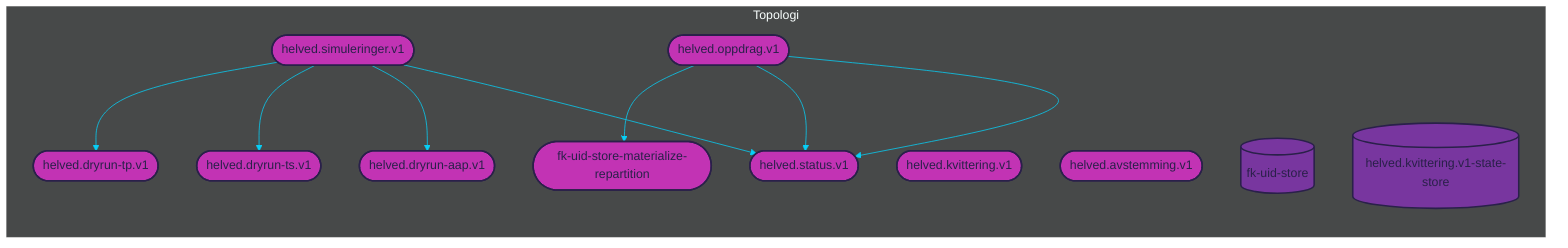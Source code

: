 %%{init: {'theme': 'dark', 'themeVariables': { 'primaryColor': '#07cff6', 'textColor': '#dad9e0', 'lineColor': '#07cff6'}}}%%

graph LR

subgraph Topologi
    %% TOPICS
    helved.simuleringer.v1([helved.simuleringer.v1])
	helved.dryrun-aap.v1([helved.dryrun-aap.v1])
	helved.dryrun-ts.v1([helved.dryrun-ts.v1])
	helved.dryrun-tp.v1([helved.dryrun-tp.v1])
	helved.status.v1([helved.status.v1])
	helved.kvittering.v1([helved.kvittering.v1])
	fk-uid-store-materialize-repartition([fk-uid-store-materialize-repartition])
	helved.oppdrag.v1([helved.oppdrag.v1])
	helved.avstemming.v1([helved.avstemming.v1])

    %% JOINS
    

    %% STATE PROCESSORS
    
    
    %% STATE STORES
    fk-uid-store[(fk-uid-store)]
	helved.kvittering.v1-state-store[(helved.kvittering.v1-state-store)]
    
    %% DATABASES
    
    

    %% PROCESSOR API JOBS
    
    
    %% JOIN STREAMS
    

    %% TABLE STREAMS
    

    %% JOB STREAMS
    
    
    %% BRANCH STREAMS
    

    %% REPARTITION STREAMS
    
    
    %% BASIC STREAMS
    helved.simuleringer.v1 --> helved.status.v1
	helved.simuleringer.v1 --> helved.dryrun-aap.v1
	helved.simuleringer.v1 --> helved.dryrun-ts.v1
	helved.simuleringer.v1 --> helved.dryrun-tp.v1
	helved.oppdrag.v1 --> helved.status.v1
	helved.oppdrag.v1 --> helved.status.v1
	helved.oppdrag.v1 --> fk-uid-store-materialize-repartition
    
    %% CUSTOM PROCESS STREAMS
    
end

%% COLORS
%% light    #dad9e0
%% purple   #78369f
%% pink     #c233b4
%% dark     #2a204a
%% blue     #07cff6

%% STYLES
style helved.simuleringer.v1 fill:#c233b4, stroke:#2a204a, stroke-width:2px, color:#2a204a
style helved.dryrun-aap.v1 fill:#c233b4, stroke:#2a204a, stroke-width:2px, color:#2a204a
style helved.dryrun-ts.v1 fill:#c233b4, stroke:#2a204a, stroke-width:2px, color:#2a204a
style helved.dryrun-tp.v1 fill:#c233b4, stroke:#2a204a, stroke-width:2px, color:#2a204a
style helved.status.v1 fill:#c233b4, stroke:#2a204a, stroke-width:2px, color:#2a204a
style helved.kvittering.v1 fill:#c233b4, stroke:#2a204a, stroke-width:2px, color:#2a204a
style fk-uid-store-materialize-repartition fill:#c233b4, stroke:#2a204a, stroke-width:2px, color:#2a204a
style helved.oppdrag.v1 fill:#c233b4, stroke:#2a204a, stroke-width:2px, color:#2a204a
style helved.avstemming.v1 fill:#c233b4, stroke:#2a204a, stroke-width:2px, color:#2a204a
style fk-uid-store fill:#78369f, stroke:#2a204a, stroke-width:2px, color:#2a204a
style helved.kvittering.v1-state-store fill:#78369f, stroke:#2a204a, stroke-width:2px, color:#2a204a